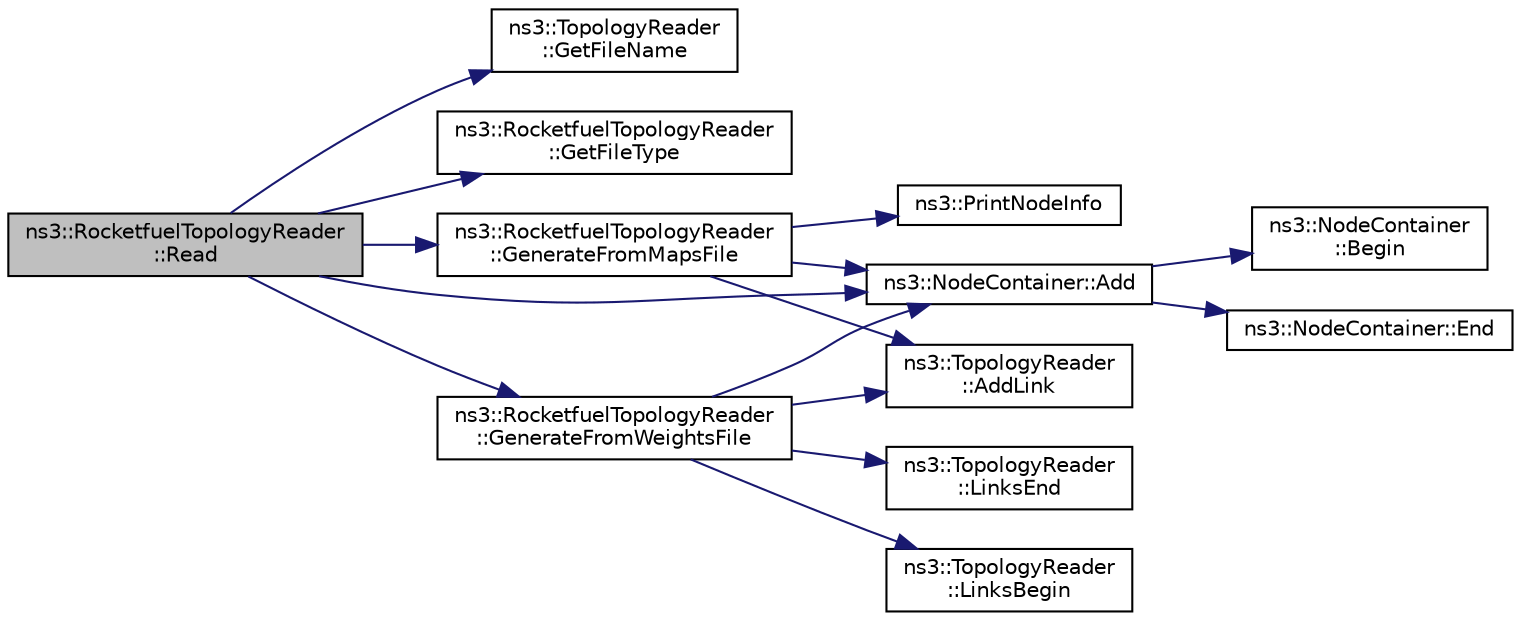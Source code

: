digraph "ns3::RocketfuelTopologyReader::Read"
{
  edge [fontname="Helvetica",fontsize="10",labelfontname="Helvetica",labelfontsize="10"];
  node [fontname="Helvetica",fontsize="10",shape=record];
  rankdir="LR";
  Node1 [label="ns3::RocketfuelTopologyReader\l::Read",height=0.2,width=0.4,color="black", fillcolor="grey75", style="filled", fontcolor="black"];
  Node1 -> Node2 [color="midnightblue",fontsize="10",style="solid"];
  Node2 [label="ns3::TopologyReader\l::GetFileName",height=0.2,width=0.4,color="black", fillcolor="white", style="filled",URL="$d8/db4/classns3_1_1TopologyReader.html#a6d417b0d32aa613887596d769aee6c5d",tooltip="Returns the input file name. "];
  Node1 -> Node3 [color="midnightblue",fontsize="10",style="solid"];
  Node3 [label="ns3::RocketfuelTopologyReader\l::GetFileType",height=0.2,width=0.4,color="black", fillcolor="white", style="filled",URL="$d6/d12/classns3_1_1RocketfuelTopologyReader.html#aa78bf28375ac7abe01358f1ad4026a6d",tooltip="Classifies the file type according to its content. "];
  Node1 -> Node4 [color="midnightblue",fontsize="10",style="solid"];
  Node4 [label="ns3::NodeContainer::Add",height=0.2,width=0.4,color="black", fillcolor="white", style="filled",URL="$df/d97/classns3_1_1NodeContainer.html#aa60b3a0e70f2fb324e16ffcf8bf31fcb",tooltip="Append the contents of another NodeContainer to the end of this container. "];
  Node4 -> Node5 [color="midnightblue",fontsize="10",style="solid"];
  Node5 [label="ns3::NodeContainer\l::Begin",height=0.2,width=0.4,color="black", fillcolor="white", style="filled",URL="$df/d97/classns3_1_1NodeContainer.html#adf0f639aff139db107526288777eb533",tooltip="Get an iterator which refers to the first Node in the container. "];
  Node4 -> Node6 [color="midnightblue",fontsize="10",style="solid"];
  Node6 [label="ns3::NodeContainer::End",height=0.2,width=0.4,color="black", fillcolor="white", style="filled",URL="$df/d97/classns3_1_1NodeContainer.html#a8ea0bcac137597d192c5e6b95ca60464",tooltip="Get an iterator which indicates past-the-last Node in the container. "];
  Node1 -> Node7 [color="midnightblue",fontsize="10",style="solid"];
  Node7 [label="ns3::RocketfuelTopologyReader\l::GenerateFromMapsFile",height=0.2,width=0.4,color="black", fillcolor="white", style="filled",URL="$d6/d12/classns3_1_1RocketfuelTopologyReader.html#a96d37656f4461d609b23787180427fe0",tooltip="Topology read function from a file containing the nodes map. "];
  Node7 -> Node8 [color="midnightblue",fontsize="10",style="solid"];
  Node8 [label="ns3::PrintNodeInfo",height=0.2,width=0.4,color="black", fillcolor="white", style="filled",URL="$d7/d2e/namespacens3.html#a6751b8bdf2791ff6f387d4f0447ff9f3",tooltip="Print node info. "];
  Node7 -> Node4 [color="midnightblue",fontsize="10",style="solid"];
  Node7 -> Node9 [color="midnightblue",fontsize="10",style="solid"];
  Node9 [label="ns3::TopologyReader\l::AddLink",height=0.2,width=0.4,color="black", fillcolor="white", style="filled",URL="$d8/db4/classns3_1_1TopologyReader.html#a0ecbd003f3e4c0c142720b20b8cfcbeb",tooltip="Adds a link to the topology. "];
  Node1 -> Node10 [color="midnightblue",fontsize="10",style="solid"];
  Node10 [label="ns3::RocketfuelTopologyReader\l::GenerateFromWeightsFile",height=0.2,width=0.4,color="black", fillcolor="white", style="filled",URL="$d6/d12/classns3_1_1RocketfuelTopologyReader.html#a44bf6bb1a27f15e05207af0af78a5588",tooltip="Topology read function from a file containing the nodes weights. "];
  Node10 -> Node4 [color="midnightblue",fontsize="10",style="solid"];
  Node10 -> Node11 [color="midnightblue",fontsize="10",style="solid"];
  Node11 [label="ns3::TopologyReader\l::LinksBegin",height=0.2,width=0.4,color="black", fillcolor="white", style="filled",URL="$d8/db4/classns3_1_1TopologyReader.html#a5b102e7761470c8d798a45dff85c8396",tooltip="Returns an iterator to the the first link in this block. "];
  Node10 -> Node12 [color="midnightblue",fontsize="10",style="solid"];
  Node12 [label="ns3::TopologyReader\l::LinksEnd",height=0.2,width=0.4,color="black", fillcolor="white", style="filled",URL="$d8/db4/classns3_1_1TopologyReader.html#a9169165a40b1acf2a4137b0f408fc8e6",tooltip="Returns an iterator to the the last link in this block. "];
  Node10 -> Node9 [color="midnightblue",fontsize="10",style="solid"];
}

